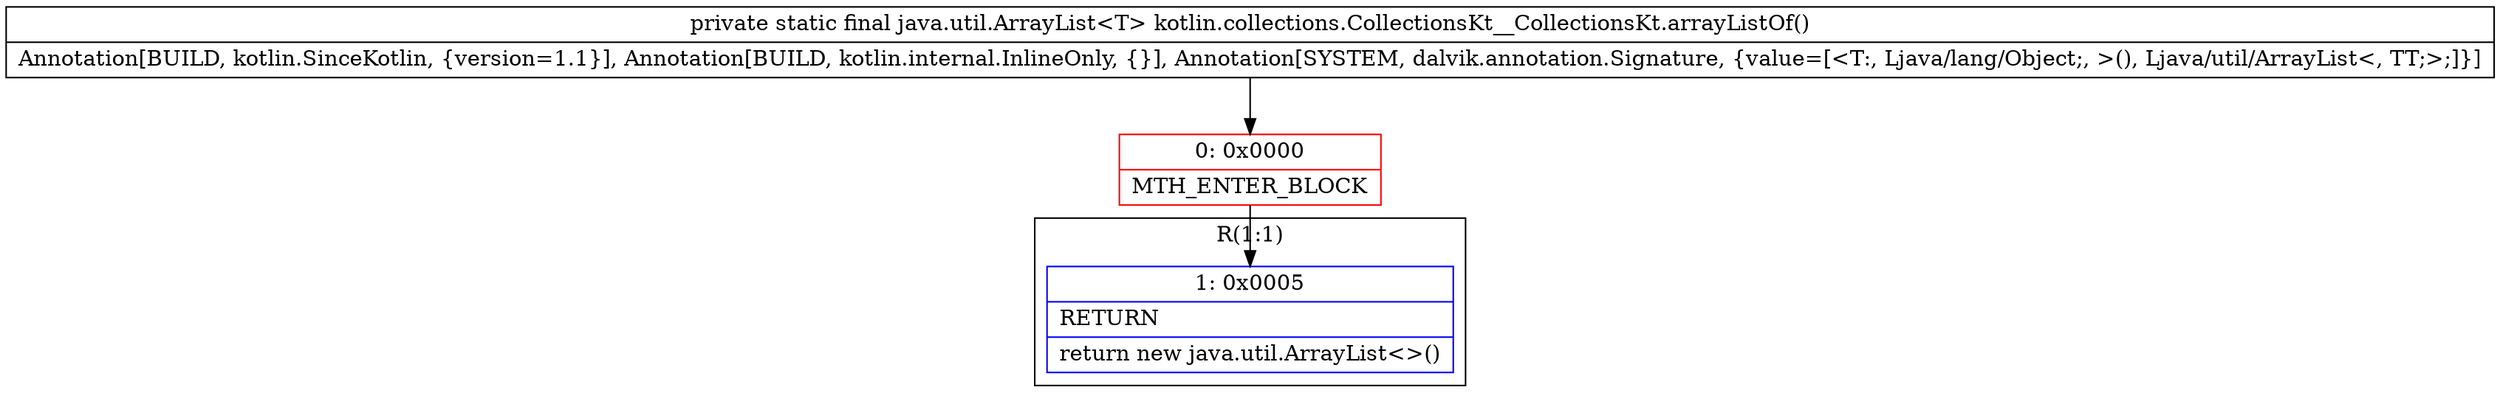digraph "CFG forkotlin.collections.CollectionsKt__CollectionsKt.arrayListOf()Ljava\/util\/ArrayList;" {
subgraph cluster_Region_1944970258 {
label = "R(1:1)";
node [shape=record,color=blue];
Node_1 [shape=record,label="{1\:\ 0x0005|RETURN\l|return new java.util.ArrayList\<\>()\l}"];
}
Node_0 [shape=record,color=red,label="{0\:\ 0x0000|MTH_ENTER_BLOCK\l}"];
MethodNode[shape=record,label="{private static final java.util.ArrayList\<T\> kotlin.collections.CollectionsKt__CollectionsKt.arrayListOf()  | Annotation[BUILD, kotlin.SinceKotlin, \{version=1.1\}], Annotation[BUILD, kotlin.internal.InlineOnly, \{\}], Annotation[SYSTEM, dalvik.annotation.Signature, \{value=[\<T:, Ljava\/lang\/Object;, \>(), Ljava\/util\/ArrayList\<, TT;\>;]\}]\l}"];
MethodNode -> Node_0;
Node_0 -> Node_1;
}

